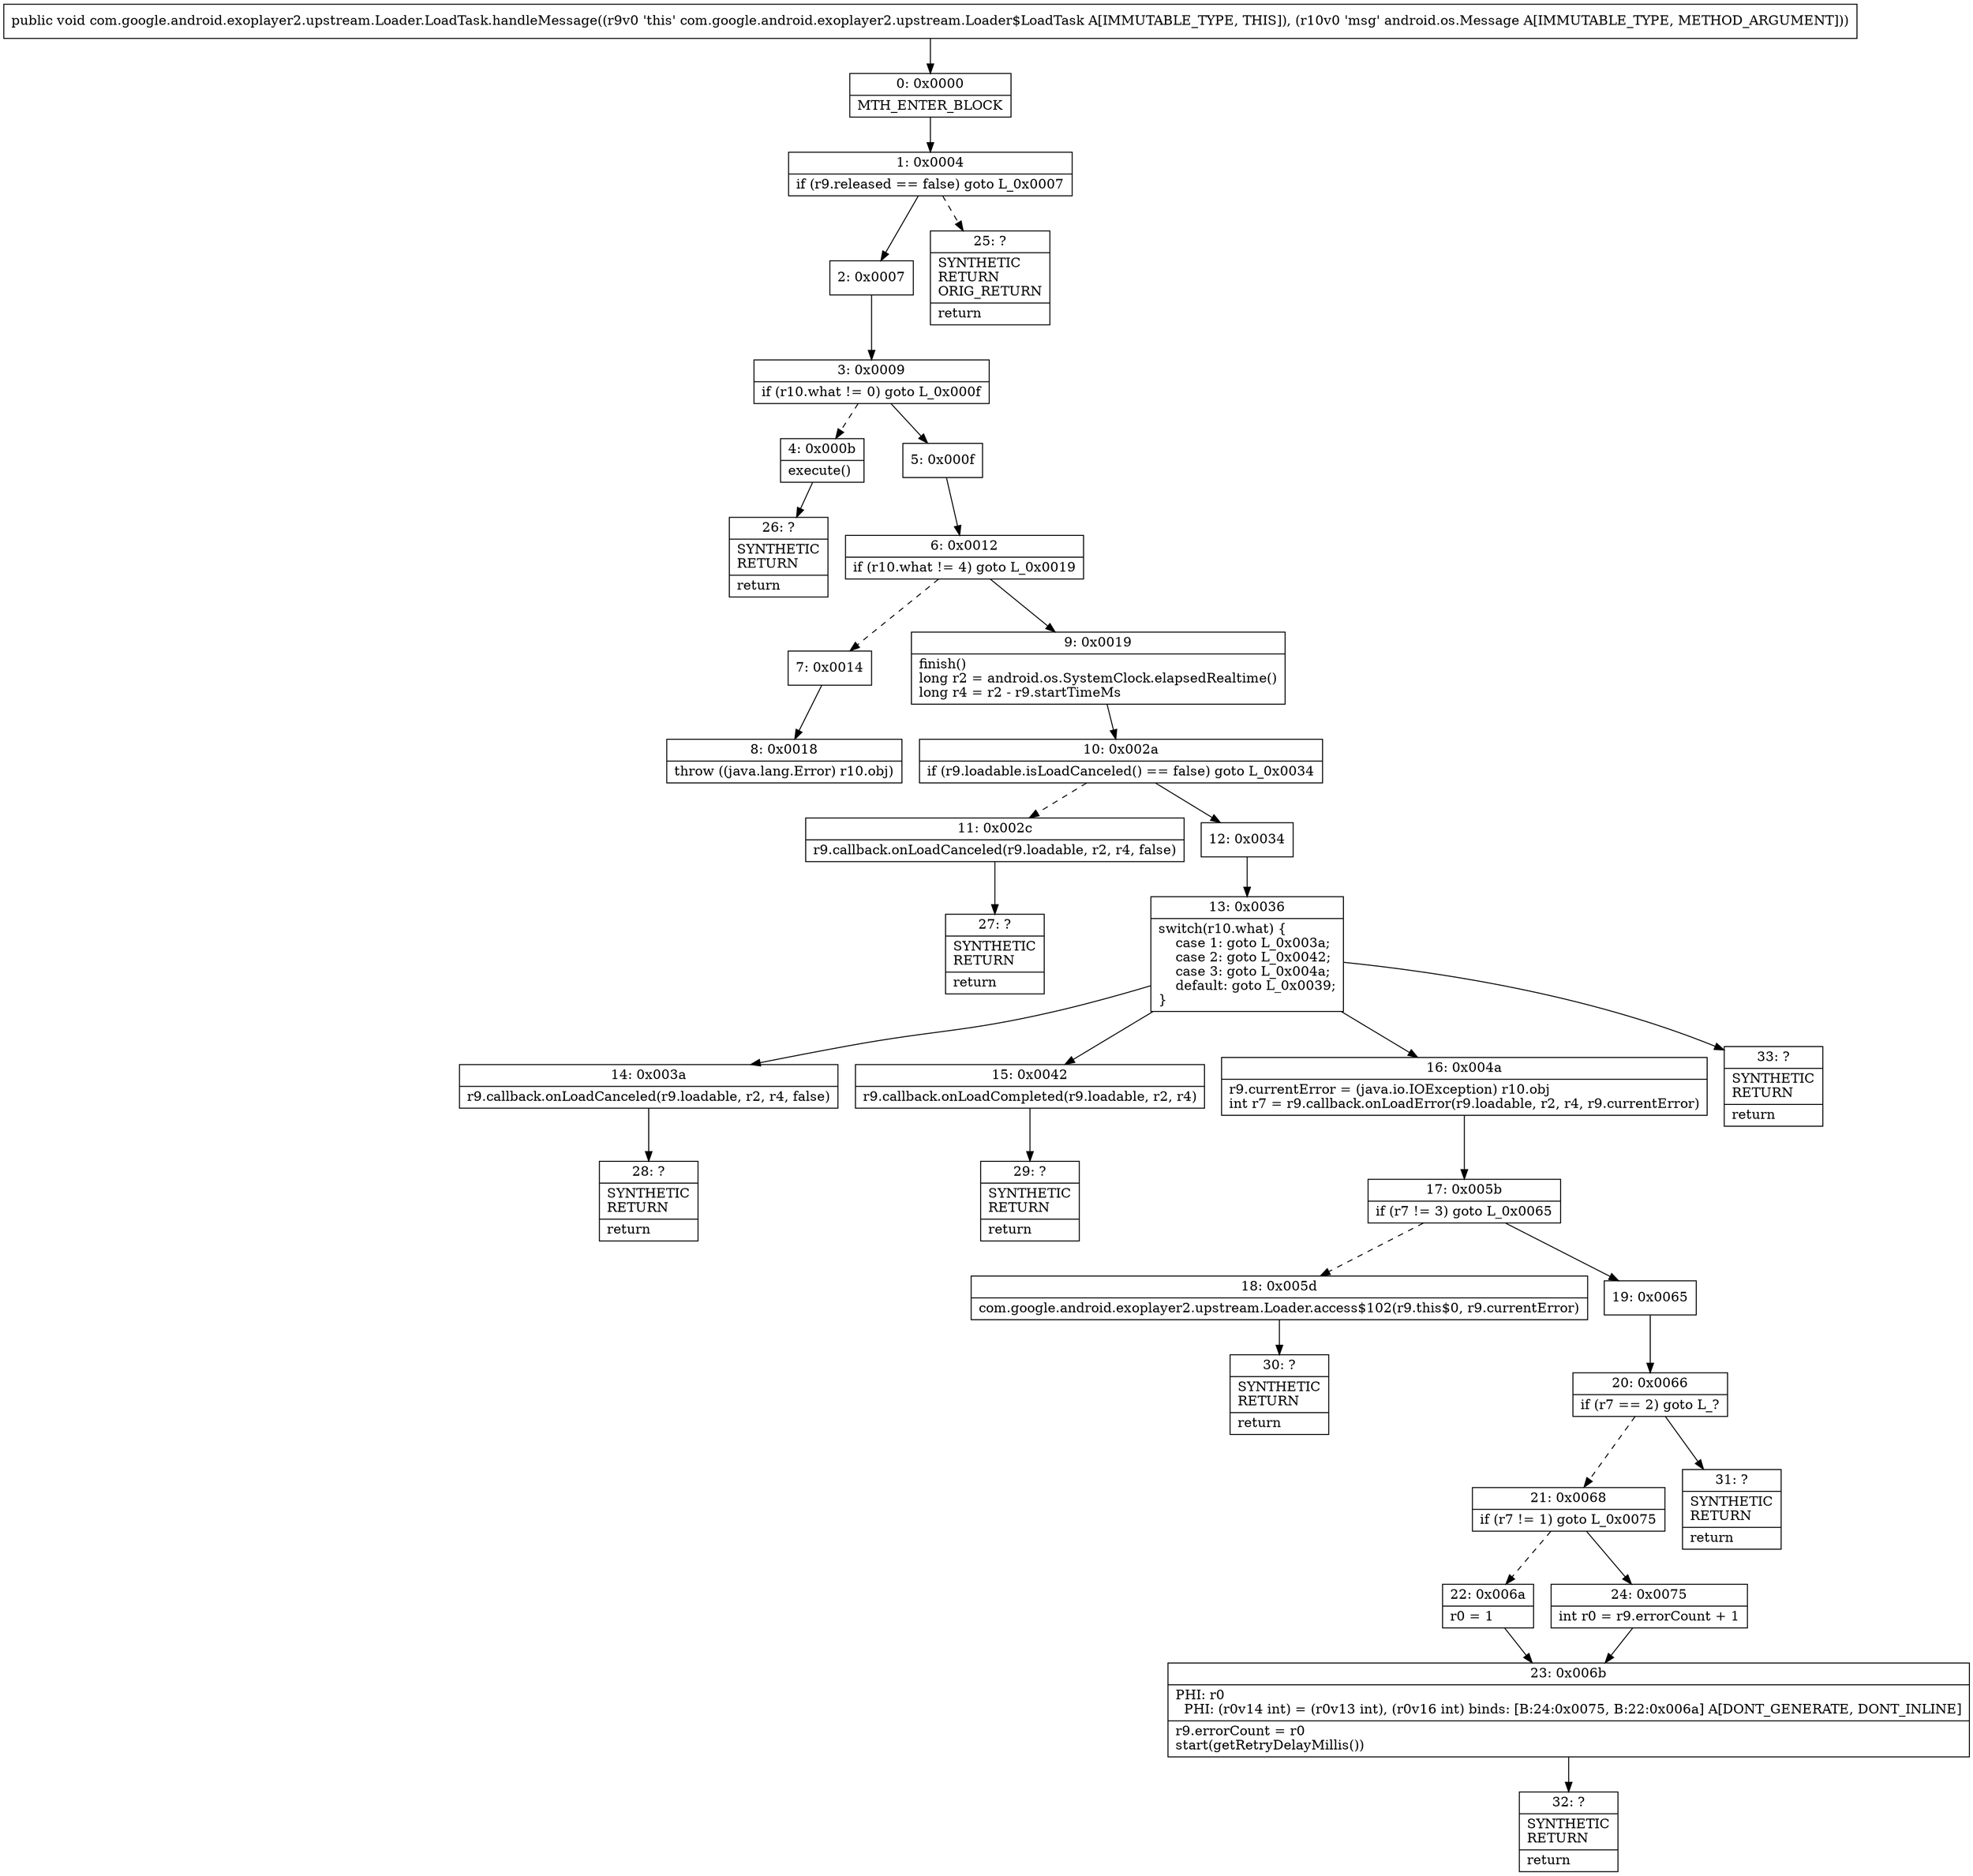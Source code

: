 digraph "CFG forcom.google.android.exoplayer2.upstream.Loader.LoadTask.handleMessage(Landroid\/os\/Message;)V" {
Node_0 [shape=record,label="{0\:\ 0x0000|MTH_ENTER_BLOCK\l}"];
Node_1 [shape=record,label="{1\:\ 0x0004|if (r9.released == false) goto L_0x0007\l}"];
Node_2 [shape=record,label="{2\:\ 0x0007}"];
Node_3 [shape=record,label="{3\:\ 0x0009|if (r10.what != 0) goto L_0x000f\l}"];
Node_4 [shape=record,label="{4\:\ 0x000b|execute()\l}"];
Node_5 [shape=record,label="{5\:\ 0x000f}"];
Node_6 [shape=record,label="{6\:\ 0x0012|if (r10.what != 4) goto L_0x0019\l}"];
Node_7 [shape=record,label="{7\:\ 0x0014}"];
Node_8 [shape=record,label="{8\:\ 0x0018|throw ((java.lang.Error) r10.obj)\l}"];
Node_9 [shape=record,label="{9\:\ 0x0019|finish()\llong r2 = android.os.SystemClock.elapsedRealtime()\llong r4 = r2 \- r9.startTimeMs\l}"];
Node_10 [shape=record,label="{10\:\ 0x002a|if (r9.loadable.isLoadCanceled() == false) goto L_0x0034\l}"];
Node_11 [shape=record,label="{11\:\ 0x002c|r9.callback.onLoadCanceled(r9.loadable, r2, r4, false)\l}"];
Node_12 [shape=record,label="{12\:\ 0x0034}"];
Node_13 [shape=record,label="{13\:\ 0x0036|switch(r10.what) \{\l    case 1: goto L_0x003a;\l    case 2: goto L_0x0042;\l    case 3: goto L_0x004a;\l    default: goto L_0x0039;\l\}\l}"];
Node_14 [shape=record,label="{14\:\ 0x003a|r9.callback.onLoadCanceled(r9.loadable, r2, r4, false)\l}"];
Node_15 [shape=record,label="{15\:\ 0x0042|r9.callback.onLoadCompleted(r9.loadable, r2, r4)\l}"];
Node_16 [shape=record,label="{16\:\ 0x004a|r9.currentError = (java.io.IOException) r10.obj\lint r7 = r9.callback.onLoadError(r9.loadable, r2, r4, r9.currentError)\l}"];
Node_17 [shape=record,label="{17\:\ 0x005b|if (r7 != 3) goto L_0x0065\l}"];
Node_18 [shape=record,label="{18\:\ 0x005d|com.google.android.exoplayer2.upstream.Loader.access$102(r9.this$0, r9.currentError)\l}"];
Node_19 [shape=record,label="{19\:\ 0x0065}"];
Node_20 [shape=record,label="{20\:\ 0x0066|if (r7 == 2) goto L_?\l}"];
Node_21 [shape=record,label="{21\:\ 0x0068|if (r7 != 1) goto L_0x0075\l}"];
Node_22 [shape=record,label="{22\:\ 0x006a|r0 = 1\l}"];
Node_23 [shape=record,label="{23\:\ 0x006b|PHI: r0 \l  PHI: (r0v14 int) = (r0v13 int), (r0v16 int) binds: [B:24:0x0075, B:22:0x006a] A[DONT_GENERATE, DONT_INLINE]\l|r9.errorCount = r0\lstart(getRetryDelayMillis())\l}"];
Node_24 [shape=record,label="{24\:\ 0x0075|int r0 = r9.errorCount + 1\l}"];
Node_25 [shape=record,label="{25\:\ ?|SYNTHETIC\lRETURN\lORIG_RETURN\l|return\l}"];
Node_26 [shape=record,label="{26\:\ ?|SYNTHETIC\lRETURN\l|return\l}"];
Node_27 [shape=record,label="{27\:\ ?|SYNTHETIC\lRETURN\l|return\l}"];
Node_28 [shape=record,label="{28\:\ ?|SYNTHETIC\lRETURN\l|return\l}"];
Node_29 [shape=record,label="{29\:\ ?|SYNTHETIC\lRETURN\l|return\l}"];
Node_30 [shape=record,label="{30\:\ ?|SYNTHETIC\lRETURN\l|return\l}"];
Node_31 [shape=record,label="{31\:\ ?|SYNTHETIC\lRETURN\l|return\l}"];
Node_32 [shape=record,label="{32\:\ ?|SYNTHETIC\lRETURN\l|return\l}"];
Node_33 [shape=record,label="{33\:\ ?|SYNTHETIC\lRETURN\l|return\l}"];
MethodNode[shape=record,label="{public void com.google.android.exoplayer2.upstream.Loader.LoadTask.handleMessage((r9v0 'this' com.google.android.exoplayer2.upstream.Loader$LoadTask A[IMMUTABLE_TYPE, THIS]), (r10v0 'msg' android.os.Message A[IMMUTABLE_TYPE, METHOD_ARGUMENT])) }"];
MethodNode -> Node_0;
Node_0 -> Node_1;
Node_1 -> Node_2;
Node_1 -> Node_25[style=dashed];
Node_2 -> Node_3;
Node_3 -> Node_4[style=dashed];
Node_3 -> Node_5;
Node_4 -> Node_26;
Node_5 -> Node_6;
Node_6 -> Node_7[style=dashed];
Node_6 -> Node_9;
Node_7 -> Node_8;
Node_9 -> Node_10;
Node_10 -> Node_11[style=dashed];
Node_10 -> Node_12;
Node_11 -> Node_27;
Node_12 -> Node_13;
Node_13 -> Node_14;
Node_13 -> Node_15;
Node_13 -> Node_16;
Node_13 -> Node_33;
Node_14 -> Node_28;
Node_15 -> Node_29;
Node_16 -> Node_17;
Node_17 -> Node_18[style=dashed];
Node_17 -> Node_19;
Node_18 -> Node_30;
Node_19 -> Node_20;
Node_20 -> Node_21[style=dashed];
Node_20 -> Node_31;
Node_21 -> Node_22[style=dashed];
Node_21 -> Node_24;
Node_22 -> Node_23;
Node_23 -> Node_32;
Node_24 -> Node_23;
}

